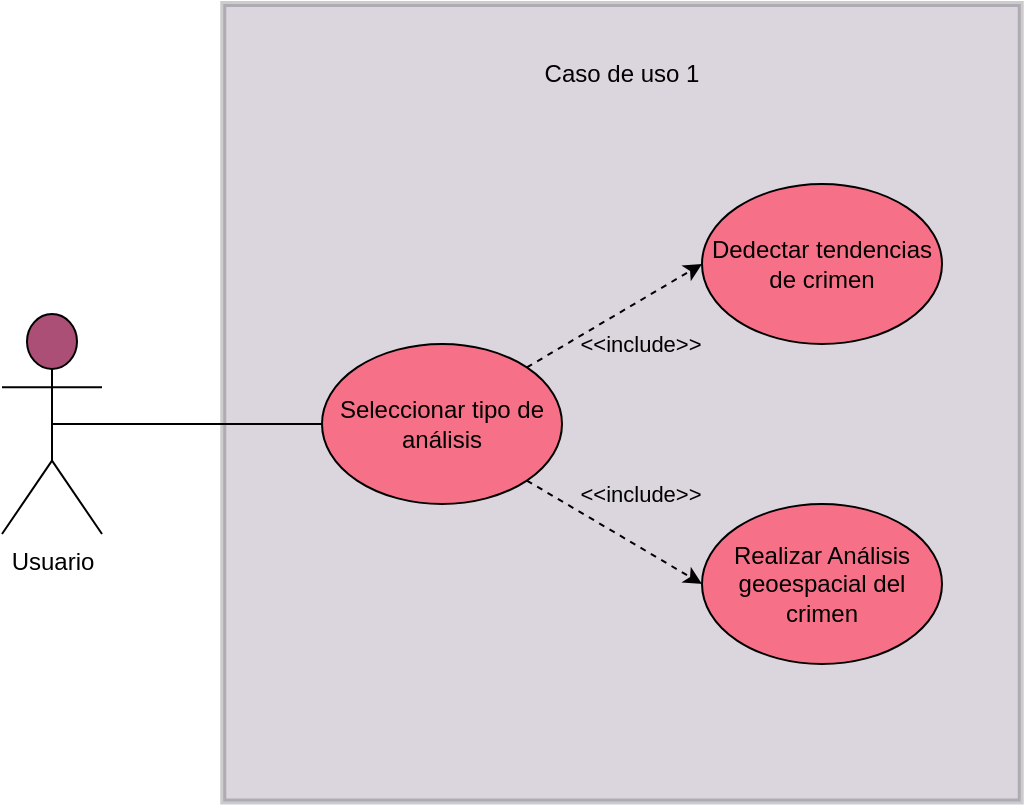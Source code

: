 <mxfile version="18.0.1" type="device"><diagram id="wJJrMs983Lkf1KuXu5Hn" name="Página-1"><mxGraphModel dx="1102" dy="857" grid="1" gridSize="10" guides="1" tooltips="1" connect="1" arrows="1" fold="1" page="1" pageScale="1" pageWidth="827" pageHeight="1169" math="0" shadow="0"><root><mxCell id="0"/><mxCell id="1" parent="0"/><mxCell id="y4SiCaZtdA7GWV548KQx-1" value="Usuario" style="shape=umlActor;verticalLabelPosition=bottom;verticalAlign=top;html=1;outlineConnect=0;fillColor=#AB4F77;" parent="1" vertex="1"><mxGeometry x="50" y="345" width="50" height="110" as="geometry"/></mxCell><mxCell id="y4SiCaZtdA7GWV548KQx-2" value="" style="whiteSpace=wrap;html=1;aspect=fixed;fillColor=#4A3159;opacity=20;perimeterSpacing=2;strokeWidth=3;" parent="1" vertex="1"><mxGeometry x="160.63" y="190" width="398.75" height="398.75" as="geometry"/></mxCell><mxCell id="y4SiCaZtdA7GWV548KQx-3" value="Caso de uso 1" style="text;html=1;strokeColor=none;fillColor=none;align=center;verticalAlign=middle;whiteSpace=wrap;rounded=0;opacity=20;" parent="1" vertex="1"><mxGeometry x="310" y="210" width="100" height="30" as="geometry"/></mxCell><mxCell id="y4SiCaZtdA7GWV548KQx-4" value="Seleccionar tipo de análisis" style="ellipse;whiteSpace=wrap;html=1;strokeWidth=1;fillColor=#F67188;" parent="1" vertex="1"><mxGeometry x="210" y="360" width="120" height="80" as="geometry"/></mxCell><mxCell id="y4SiCaZtdA7GWV548KQx-5" value="" style="endArrow=none;html=1;rounded=0;entryX=0;entryY=0.5;entryDx=0;entryDy=0;exitX=0.5;exitY=0.5;exitDx=0;exitDy=0;exitPerimeter=0;" parent="1" source="y4SiCaZtdA7GWV548KQx-1" target="y4SiCaZtdA7GWV548KQx-4" edge="1"><mxGeometry width="50" height="50" relative="1" as="geometry"><mxPoint x="80" y="610" as="sourcePoint"/><mxPoint x="130" y="560" as="targetPoint"/></mxGeometry></mxCell><mxCell id="y4SiCaZtdA7GWV548KQx-8" value="Realizar Análisis geoespacial del crimen" style="ellipse;whiteSpace=wrap;html=1;strokeWidth=1;fillColor=#F67188;" parent="1" vertex="1"><mxGeometry x="400" y="440" width="120" height="80" as="geometry"/></mxCell><mxCell id="y4SiCaZtdA7GWV548KQx-9" value="Dedectar tendencias de crimen" style="ellipse;whiteSpace=wrap;html=1;strokeWidth=1;fillColor=#F67188;" parent="1" vertex="1"><mxGeometry x="400" y="280" width="120" height="80" as="geometry"/></mxCell><mxCell id="y4SiCaZtdA7GWV548KQx-13" value="" style="endArrow=classic;html=1;rounded=0;exitX=1;exitY=0;exitDx=0;exitDy=0;dashed=1;entryX=0;entryY=0.5;entryDx=0;entryDy=0;" parent="1" source="y4SiCaZtdA7GWV548KQx-4" target="y4SiCaZtdA7GWV548KQx-9" edge="1"><mxGeometry width="50" height="50" relative="1" as="geometry"><mxPoint x="540" y="442.5" as="sourcePoint"/><mxPoint x="650" y="442.5" as="targetPoint"/></mxGeometry></mxCell><mxCell id="y4SiCaZtdA7GWV548KQx-14" value="&amp;lt;&amp;lt;include&amp;gt;&amp;gt;" style="edgeLabel;html=1;align=center;verticalAlign=middle;resizable=0;points=[];labelBackgroundColor=none;" parent="y4SiCaZtdA7GWV548KQx-13" vertex="1" connectable="0"><mxGeometry x="-0.179" y="4" relative="1" as="geometry"><mxPoint x="23" y="13" as="offset"/></mxGeometry></mxCell><mxCell id="y4SiCaZtdA7GWV548KQx-15" value="" style="endArrow=classic;html=1;rounded=0;exitX=1;exitY=1;exitDx=0;exitDy=0;entryX=0;entryY=0.5;entryDx=0;entryDy=0;dashed=1;fontStyle=1" parent="1" source="y4SiCaZtdA7GWV548KQx-4" target="y4SiCaZtdA7GWV548KQx-8" edge="1"><mxGeometry width="50" height="50" relative="1" as="geometry"><mxPoint x="270" y="510" as="sourcePoint"/><mxPoint x="380" y="510" as="targetPoint"/></mxGeometry></mxCell><mxCell id="y4SiCaZtdA7GWV548KQx-16" value="&amp;lt;&amp;lt;include&amp;gt;&amp;gt;" style="edgeLabel;html=1;align=center;verticalAlign=middle;resizable=0;points=[];labelBackgroundColor=none;" parent="y4SiCaZtdA7GWV548KQx-15" vertex="1" connectable="0"><mxGeometry x="-0.179" y="4" relative="1" as="geometry"><mxPoint x="19" y="-11" as="offset"/></mxGeometry></mxCell></root></mxGraphModel></diagram></mxfile>